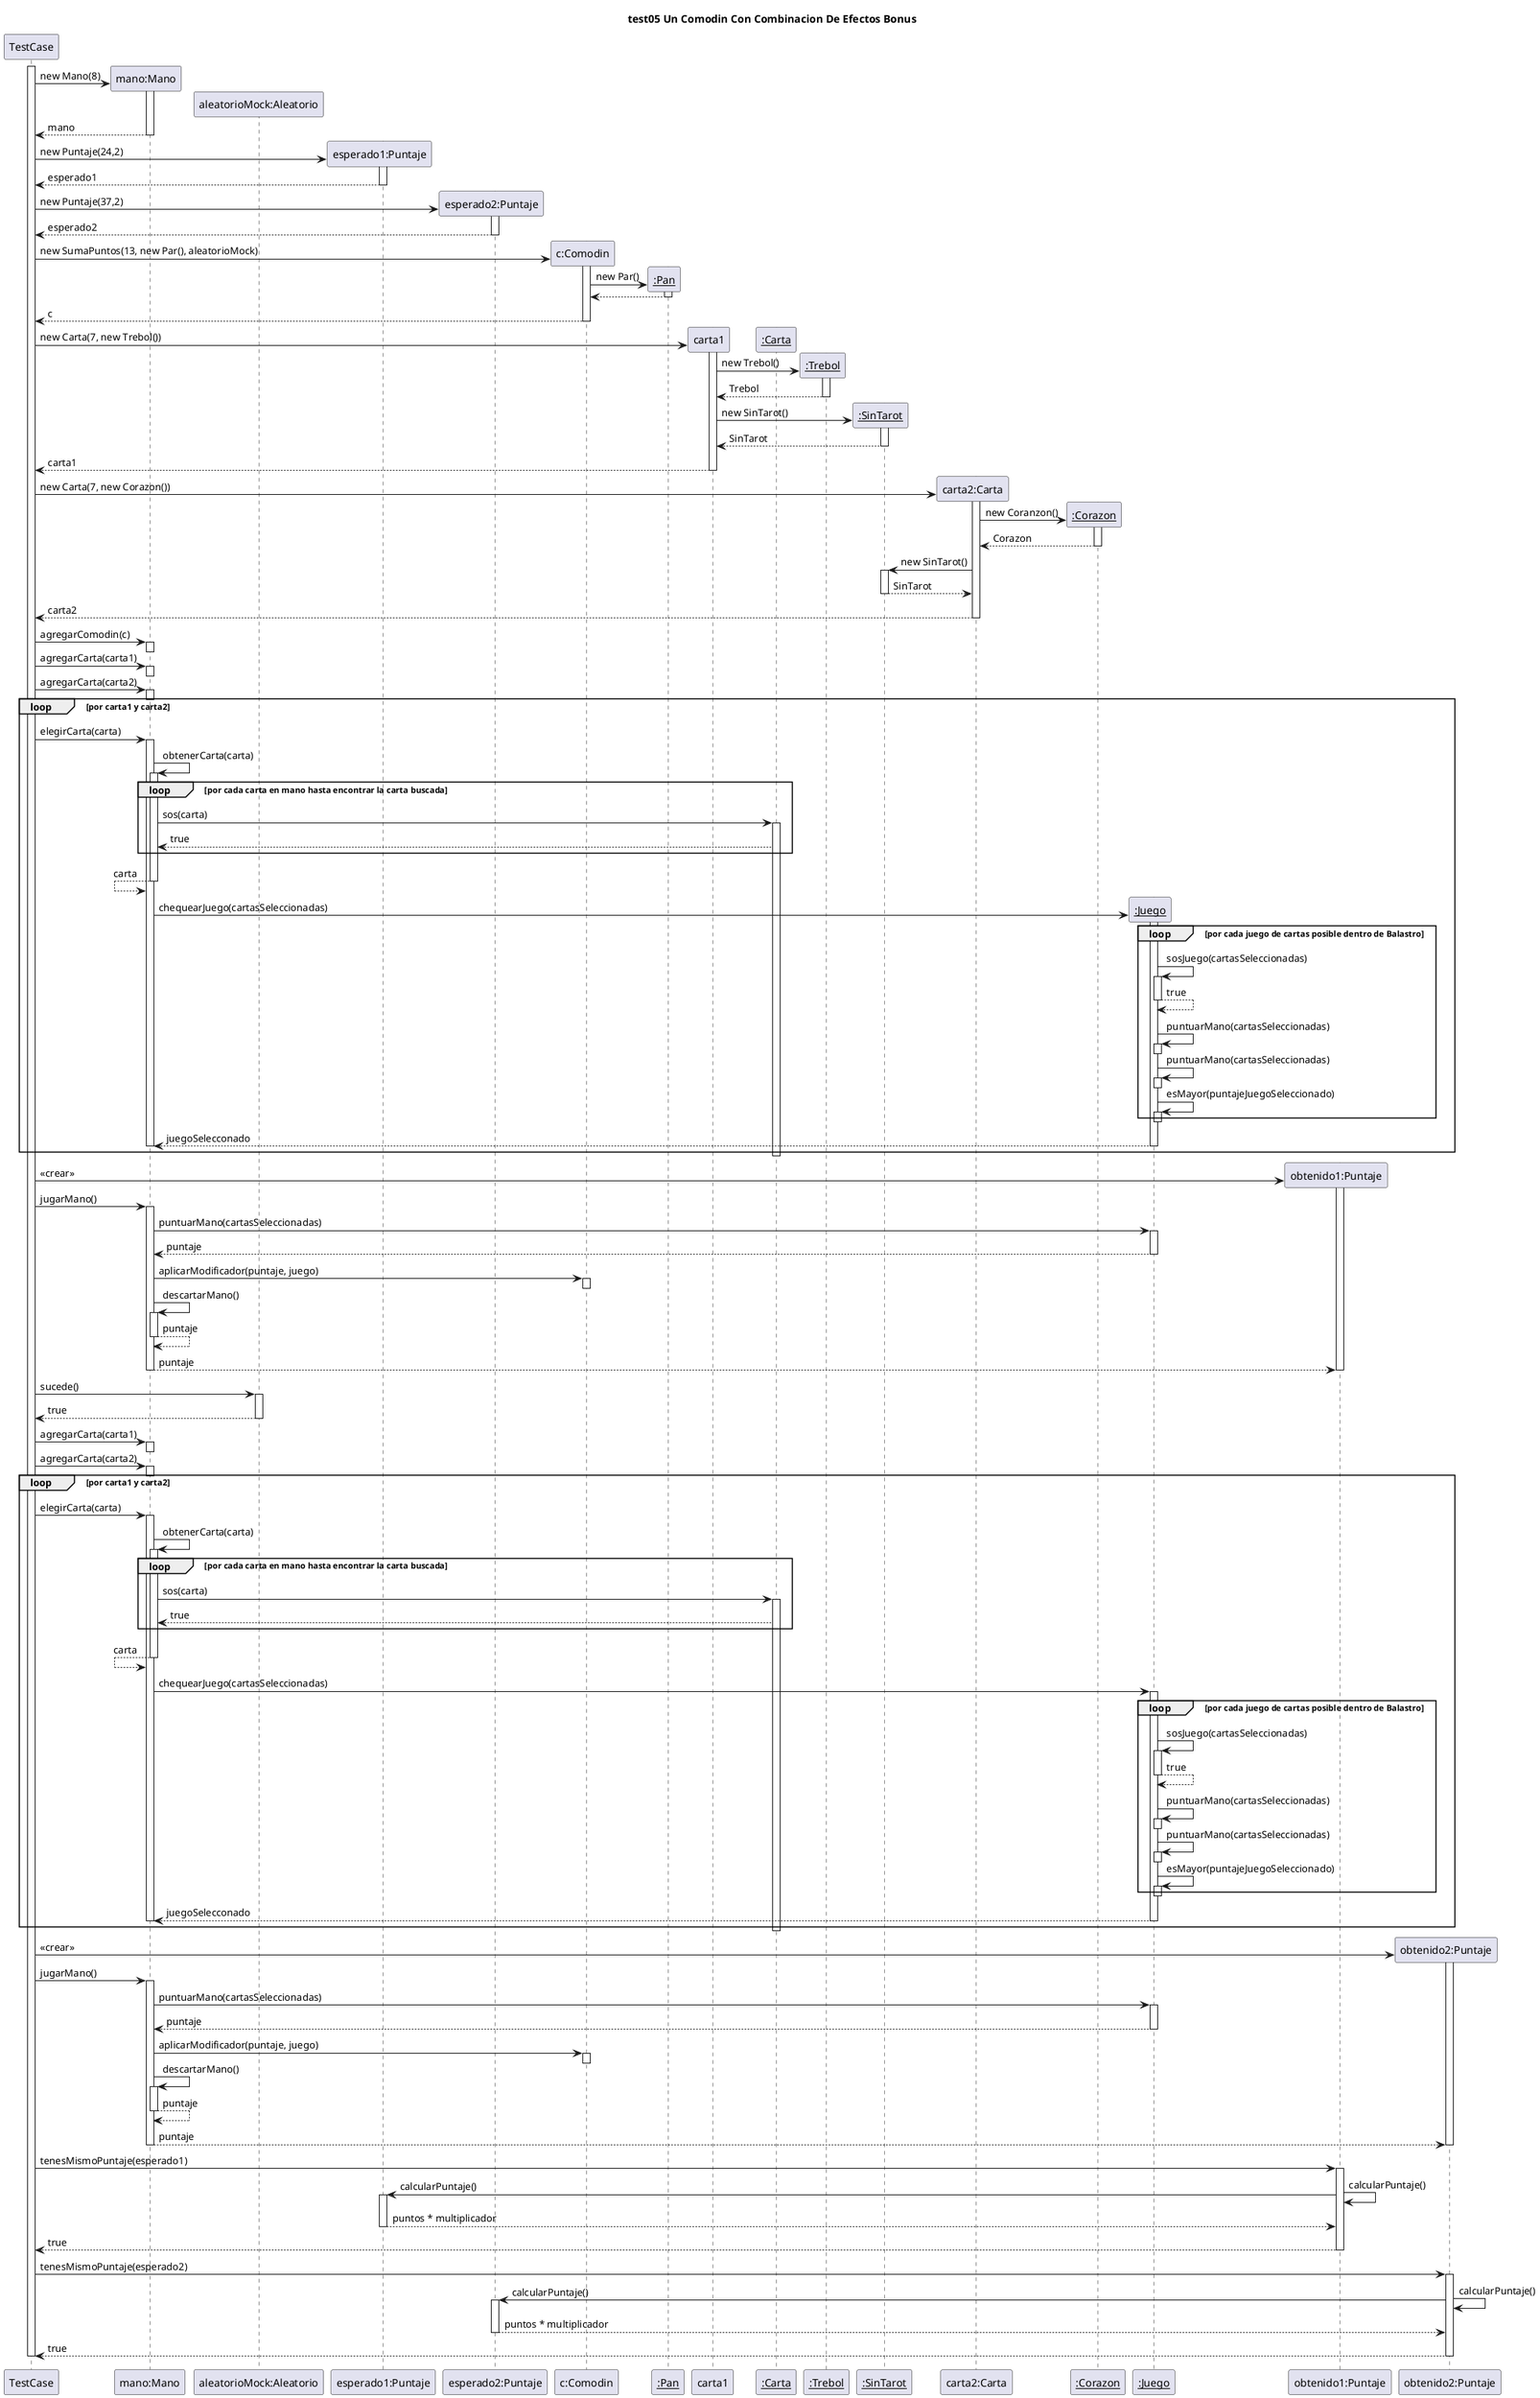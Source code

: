 @startuml casoDeUso5
title "test05 Un Comodin Con Combinacion De Efectos Bonus"
!pragma teoz true

participant "TestCase" as TestCase

activate TestCase

TestCase -> "mano:Mano" as mano **: new Mano(8)
activate mano
TestCase -[hidden]-> "aleatorioMock:Aleatorio" as aleatorio **:
TestCase <-- mano : mano
deactivate mano

TestCase -> "esperado1:Puntaje" as esperado1 **: new Puntaje(24,2)
activate esperado1
TestCase <-- esperado1 : esperado1
deactivate esperado1

TestCase -> "esperado2:Puntaje" as esperado2 **: new Puntaje(37,2)
activate esperado2
TestCase <-- esperado2 : esperado2
deactivate esperado2

TestCase -> "c:Comodin" as comodin **: new SumaPuntos(13, new Par(), aleatorioMock)
activate comodin

comodin -> "__:Pan__" as par ** : new Par()
activate par 
comodin <-- par 
deactivate par 
TestCase <-- comodin : c
deactivate comodin

carta1 -[hidden]-> "__:Carta__" as instanciaCarta **: blank
& TestCase -> "carta1:Carta" as carta1 **: new Carta(7, new Trebol())
activate carta1
carta1 -> "__:Trebol__" as trebol **: new Trebol()
activate trebol
carta1 <-- trebol : Trebol
deactivate trebol
carta1 -> "__:SinTarot__" as sinTarot **: new SinTarot()
activate sinTarot
carta1 <-- sinTarot : SinTarot
deactivate sinTarot
TestCase <-- carta1 : carta1
deactivate carta1

TestCase -> "carta2:Carta" as carta2 **: new Carta(7, new Corazon())
activate carta2
carta2 -> "__:Corazon__" as corazon **: new Coranzon()
activate corazon
carta2 <-- corazon: Corazon
deactivate corazon
carta2 -> sinTarot : new SinTarot()
activate sinTarot
carta2 <-- sinTarot : SinTarot
deactivate sinTarot
TestCase <-- carta2 : carta2
deactivate carta2

TestCase -> mano : agregarComodin(c)
activate mano
deactivate mano

TestCase -> mano : agregarCarta(carta1)
activate mano
deactivate mano

TestCase -> mano : agregarCarta(carta2)
activate mano
deactivate mano

loop por carta1 y carta2
TestCase -> mano : elegirCarta(carta)
activate mano
mano -> mano : obtenerCarta(carta)
activate mano
loop por cada carta en mano hasta encontrar la carta buscada
mano -> instanciaCarta : sos(carta)
activate instanciaCarta
instanciaCarta --> mano : true
end
mano <-- mano : carta
deactivate mano
mano -> "__:Juego__" as juego **: chequearJuego(cartasSeleccionadas)
activate juego
loop por cada juego de cartas posible dentro de Balastro
juego -> juego : sosJuego(cartasSeleccionadas)
activate juego
juego --> juego : true
deactivate juego
juego -> juego : puntuarMano(cartasSeleccionadas)
activate juego
deactivate juego
juego -> juego : puntuarMano(cartasSeleccionadas)
activate juego
deactivate juego
juego -> juego : esMayor(puntajeJuegoSeleccionado)
activate juego
deactivate juego
end
mano <-- juego : juegoSelecconado
deactivate instanciaCarta
deactivate juego
deactivate mano
end

TestCase -> "obtenido1:Puntaje" as obtenido1 **: <<crear>>
activate obtenido1

TestCase -> mano : jugarMano()
activate mano 
mano -> juego : puntuarMano(cartasSeleccionadas)
activate juego
mano <-- juego : puntaje
deactivate juego
mano -> comodin : aplicarModificador(puntaje, juego)
activate comodin 
deactivate comodin 
mano -> mano : descartarMano()
activate mano
mano --> mano : puntaje
deactivate mano
obtenido1 <-- mano : puntaje
deactivate obtenido1
deactivate mano

TestCase -> aleatorio : sucede()
activate aleatorio
TestCase <-- aleatorio : true
deactivate aleatorio


TestCase -> mano : agregarCarta(carta1)
activate mano
deactivate mano

TestCase -> mano : agregarCarta(carta2)
activate mano
deactivate mano

loop por carta1 y carta2
TestCase -> mano : elegirCarta(carta)
activate mano
mano -> mano : obtenerCarta(carta)
activate mano
loop por cada carta en mano hasta encontrar la carta buscada
mano -> instanciaCarta : sos(carta)
activate instanciaCarta
instanciaCarta --> mano : true
end
mano <-- mano : carta
deactivate mano
mano -> juego : chequearJuego(cartasSeleccionadas)
activate juego
loop por cada juego de cartas posible dentro de Balastro
juego -> juego : sosJuego(cartasSeleccionadas)
activate juego
juego --> juego : true
deactivate juego
juego -> juego : puntuarMano(cartasSeleccionadas)
activate juego
deactivate juego
juego -> juego : puntuarMano(cartasSeleccionadas)
activate juego
deactivate juego
juego -> juego : esMayor(puntajeJuegoSeleccionado)
activate juego
deactivate juego
end
mano <-- juego : juegoSelecconado
deactivate instanciaCarta
deactivate juego
deactivate mano
end

TestCase -> "obtenido2:Puntaje" as obtenido2 **: <<crear>>
activate obtenido2

TestCase -> mano : jugarMano()
activate mano 
mano -> juego : puntuarMano(cartasSeleccionadas)
activate juego
mano <-- juego : puntaje
deactivate juego
mano -> comodin : aplicarModificador(puntaje, juego)
activate comodin 
deactivate comodin 
mano -> mano : descartarMano()
activate mano
mano --> mano : puntaje
deactivate mano
obtenido2 <-- mano : puntaje
deactivate obtenido2
deactivate mano 

obtenido1 <- TestCase : tenesMismoPuntaje(esperado1)
activate obtenido1
obtenido1 -> obtenido1 : calcularPuntaje()
 & obtenido1 -> esperado1 : calcularPuntaje()
activate esperado1
esperado1 --> obtenido1 : puntos * multiplicador
deactivate esperado1
obtenido1 --> TestCase: true
deactivate obtenido1

obtenido2 <- TestCase : tenesMismoPuntaje(esperado2)
activate obtenido2
obtenido2 -> obtenido2 : calcularPuntaje()
 & obtenido2 -> esperado2 : calcularPuntaje()
activate esperado2
esperado2 --> obtenido2 : puntos * multiplicador
deactivate esperado2
obtenido2 --> TestCase: true
deactivate obtenido2

deactivate TestCase

@enduml